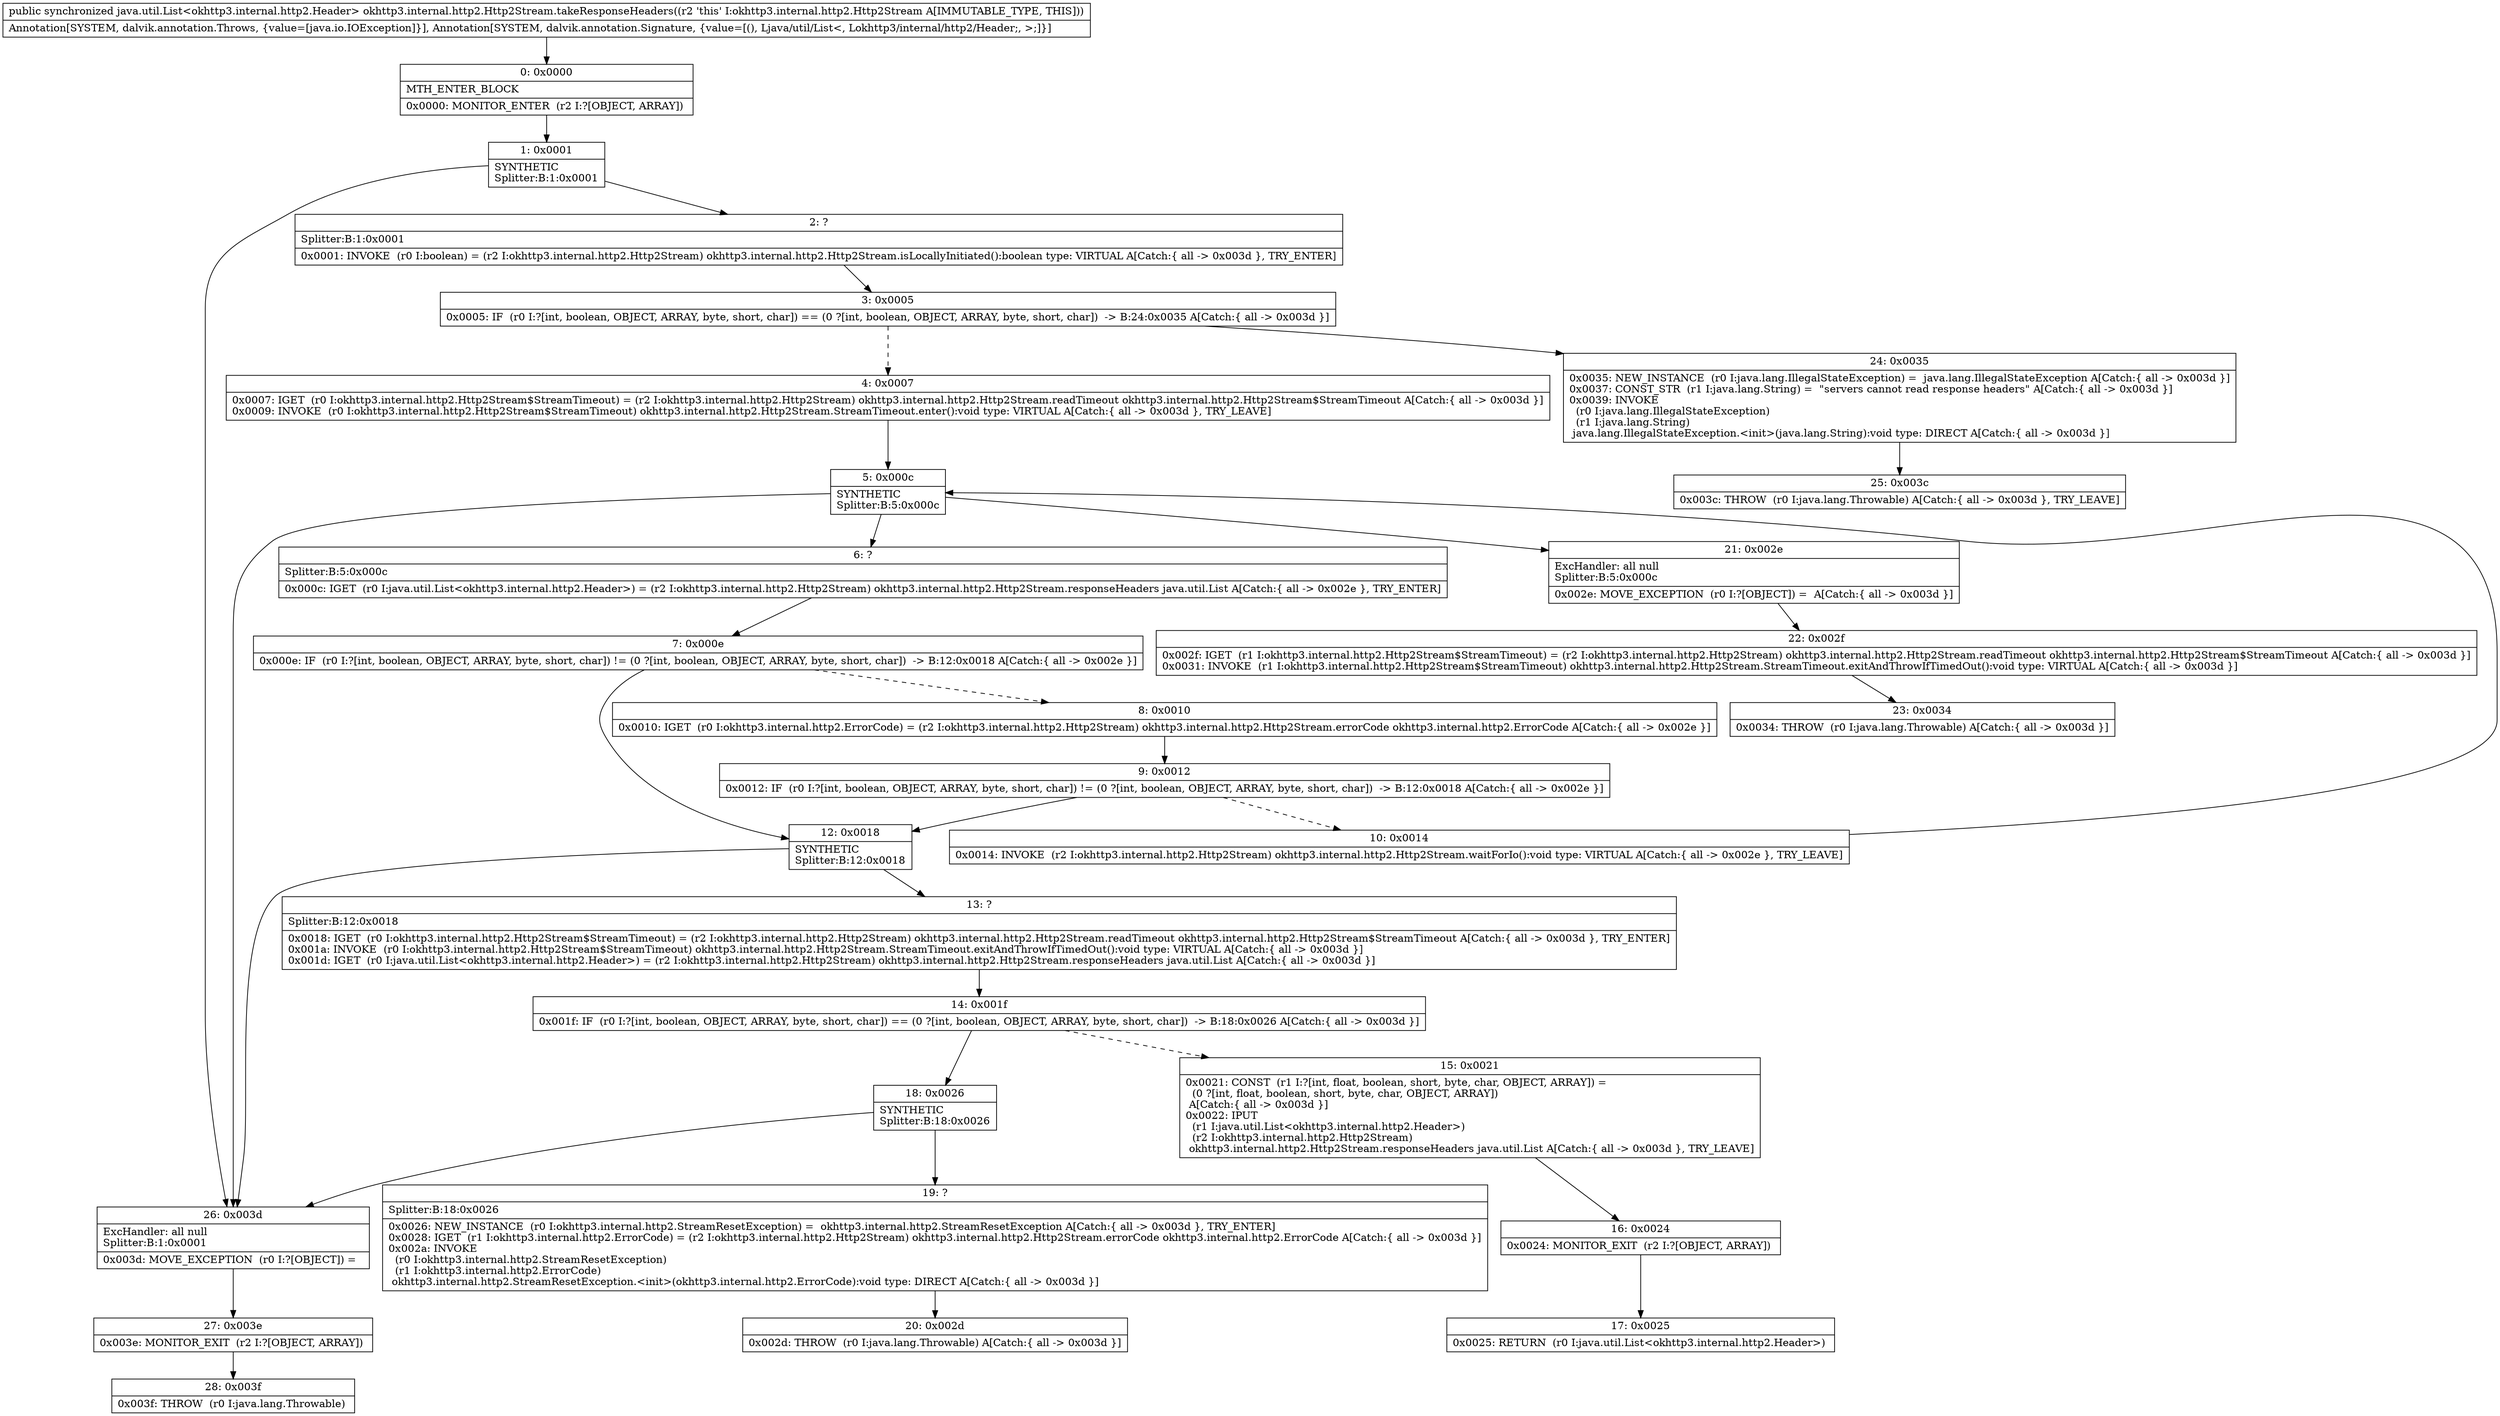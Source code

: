 digraph "CFG forokhttp3.internal.http2.Http2Stream.takeResponseHeaders()Ljava\/util\/List;" {
Node_0 [shape=record,label="{0\:\ 0x0000|MTH_ENTER_BLOCK\l|0x0000: MONITOR_ENTER  (r2 I:?[OBJECT, ARRAY]) \l}"];
Node_1 [shape=record,label="{1\:\ 0x0001|SYNTHETIC\lSplitter:B:1:0x0001\l}"];
Node_2 [shape=record,label="{2\:\ ?|Splitter:B:1:0x0001\l|0x0001: INVOKE  (r0 I:boolean) = (r2 I:okhttp3.internal.http2.Http2Stream) okhttp3.internal.http2.Http2Stream.isLocallyInitiated():boolean type: VIRTUAL A[Catch:\{ all \-\> 0x003d \}, TRY_ENTER]\l}"];
Node_3 [shape=record,label="{3\:\ 0x0005|0x0005: IF  (r0 I:?[int, boolean, OBJECT, ARRAY, byte, short, char]) == (0 ?[int, boolean, OBJECT, ARRAY, byte, short, char])  \-\> B:24:0x0035 A[Catch:\{ all \-\> 0x003d \}]\l}"];
Node_4 [shape=record,label="{4\:\ 0x0007|0x0007: IGET  (r0 I:okhttp3.internal.http2.Http2Stream$StreamTimeout) = (r2 I:okhttp3.internal.http2.Http2Stream) okhttp3.internal.http2.Http2Stream.readTimeout okhttp3.internal.http2.Http2Stream$StreamTimeout A[Catch:\{ all \-\> 0x003d \}]\l0x0009: INVOKE  (r0 I:okhttp3.internal.http2.Http2Stream$StreamTimeout) okhttp3.internal.http2.Http2Stream.StreamTimeout.enter():void type: VIRTUAL A[Catch:\{ all \-\> 0x003d \}, TRY_LEAVE]\l}"];
Node_5 [shape=record,label="{5\:\ 0x000c|SYNTHETIC\lSplitter:B:5:0x000c\l}"];
Node_6 [shape=record,label="{6\:\ ?|Splitter:B:5:0x000c\l|0x000c: IGET  (r0 I:java.util.List\<okhttp3.internal.http2.Header\>) = (r2 I:okhttp3.internal.http2.Http2Stream) okhttp3.internal.http2.Http2Stream.responseHeaders java.util.List A[Catch:\{ all \-\> 0x002e \}, TRY_ENTER]\l}"];
Node_7 [shape=record,label="{7\:\ 0x000e|0x000e: IF  (r0 I:?[int, boolean, OBJECT, ARRAY, byte, short, char]) != (0 ?[int, boolean, OBJECT, ARRAY, byte, short, char])  \-\> B:12:0x0018 A[Catch:\{ all \-\> 0x002e \}]\l}"];
Node_8 [shape=record,label="{8\:\ 0x0010|0x0010: IGET  (r0 I:okhttp3.internal.http2.ErrorCode) = (r2 I:okhttp3.internal.http2.Http2Stream) okhttp3.internal.http2.Http2Stream.errorCode okhttp3.internal.http2.ErrorCode A[Catch:\{ all \-\> 0x002e \}]\l}"];
Node_9 [shape=record,label="{9\:\ 0x0012|0x0012: IF  (r0 I:?[int, boolean, OBJECT, ARRAY, byte, short, char]) != (0 ?[int, boolean, OBJECT, ARRAY, byte, short, char])  \-\> B:12:0x0018 A[Catch:\{ all \-\> 0x002e \}]\l}"];
Node_10 [shape=record,label="{10\:\ 0x0014|0x0014: INVOKE  (r2 I:okhttp3.internal.http2.Http2Stream) okhttp3.internal.http2.Http2Stream.waitForIo():void type: VIRTUAL A[Catch:\{ all \-\> 0x002e \}, TRY_LEAVE]\l}"];
Node_12 [shape=record,label="{12\:\ 0x0018|SYNTHETIC\lSplitter:B:12:0x0018\l}"];
Node_13 [shape=record,label="{13\:\ ?|Splitter:B:12:0x0018\l|0x0018: IGET  (r0 I:okhttp3.internal.http2.Http2Stream$StreamTimeout) = (r2 I:okhttp3.internal.http2.Http2Stream) okhttp3.internal.http2.Http2Stream.readTimeout okhttp3.internal.http2.Http2Stream$StreamTimeout A[Catch:\{ all \-\> 0x003d \}, TRY_ENTER]\l0x001a: INVOKE  (r0 I:okhttp3.internal.http2.Http2Stream$StreamTimeout) okhttp3.internal.http2.Http2Stream.StreamTimeout.exitAndThrowIfTimedOut():void type: VIRTUAL A[Catch:\{ all \-\> 0x003d \}]\l0x001d: IGET  (r0 I:java.util.List\<okhttp3.internal.http2.Header\>) = (r2 I:okhttp3.internal.http2.Http2Stream) okhttp3.internal.http2.Http2Stream.responseHeaders java.util.List A[Catch:\{ all \-\> 0x003d \}]\l}"];
Node_14 [shape=record,label="{14\:\ 0x001f|0x001f: IF  (r0 I:?[int, boolean, OBJECT, ARRAY, byte, short, char]) == (0 ?[int, boolean, OBJECT, ARRAY, byte, short, char])  \-\> B:18:0x0026 A[Catch:\{ all \-\> 0x003d \}]\l}"];
Node_15 [shape=record,label="{15\:\ 0x0021|0x0021: CONST  (r1 I:?[int, float, boolean, short, byte, char, OBJECT, ARRAY]) = \l  (0 ?[int, float, boolean, short, byte, char, OBJECT, ARRAY])\l A[Catch:\{ all \-\> 0x003d \}]\l0x0022: IPUT  \l  (r1 I:java.util.List\<okhttp3.internal.http2.Header\>)\l  (r2 I:okhttp3.internal.http2.Http2Stream)\l okhttp3.internal.http2.Http2Stream.responseHeaders java.util.List A[Catch:\{ all \-\> 0x003d \}, TRY_LEAVE]\l}"];
Node_16 [shape=record,label="{16\:\ 0x0024|0x0024: MONITOR_EXIT  (r2 I:?[OBJECT, ARRAY]) \l}"];
Node_17 [shape=record,label="{17\:\ 0x0025|0x0025: RETURN  (r0 I:java.util.List\<okhttp3.internal.http2.Header\>) \l}"];
Node_18 [shape=record,label="{18\:\ 0x0026|SYNTHETIC\lSplitter:B:18:0x0026\l}"];
Node_19 [shape=record,label="{19\:\ ?|Splitter:B:18:0x0026\l|0x0026: NEW_INSTANCE  (r0 I:okhttp3.internal.http2.StreamResetException) =  okhttp3.internal.http2.StreamResetException A[Catch:\{ all \-\> 0x003d \}, TRY_ENTER]\l0x0028: IGET  (r1 I:okhttp3.internal.http2.ErrorCode) = (r2 I:okhttp3.internal.http2.Http2Stream) okhttp3.internal.http2.Http2Stream.errorCode okhttp3.internal.http2.ErrorCode A[Catch:\{ all \-\> 0x003d \}]\l0x002a: INVOKE  \l  (r0 I:okhttp3.internal.http2.StreamResetException)\l  (r1 I:okhttp3.internal.http2.ErrorCode)\l okhttp3.internal.http2.StreamResetException.\<init\>(okhttp3.internal.http2.ErrorCode):void type: DIRECT A[Catch:\{ all \-\> 0x003d \}]\l}"];
Node_20 [shape=record,label="{20\:\ 0x002d|0x002d: THROW  (r0 I:java.lang.Throwable) A[Catch:\{ all \-\> 0x003d \}]\l}"];
Node_21 [shape=record,label="{21\:\ 0x002e|ExcHandler: all null\lSplitter:B:5:0x000c\l|0x002e: MOVE_EXCEPTION  (r0 I:?[OBJECT]) =  A[Catch:\{ all \-\> 0x003d \}]\l}"];
Node_22 [shape=record,label="{22\:\ 0x002f|0x002f: IGET  (r1 I:okhttp3.internal.http2.Http2Stream$StreamTimeout) = (r2 I:okhttp3.internal.http2.Http2Stream) okhttp3.internal.http2.Http2Stream.readTimeout okhttp3.internal.http2.Http2Stream$StreamTimeout A[Catch:\{ all \-\> 0x003d \}]\l0x0031: INVOKE  (r1 I:okhttp3.internal.http2.Http2Stream$StreamTimeout) okhttp3.internal.http2.Http2Stream.StreamTimeout.exitAndThrowIfTimedOut():void type: VIRTUAL A[Catch:\{ all \-\> 0x003d \}]\l}"];
Node_23 [shape=record,label="{23\:\ 0x0034|0x0034: THROW  (r0 I:java.lang.Throwable) A[Catch:\{ all \-\> 0x003d \}]\l}"];
Node_24 [shape=record,label="{24\:\ 0x0035|0x0035: NEW_INSTANCE  (r0 I:java.lang.IllegalStateException) =  java.lang.IllegalStateException A[Catch:\{ all \-\> 0x003d \}]\l0x0037: CONST_STR  (r1 I:java.lang.String) =  \"servers cannot read response headers\" A[Catch:\{ all \-\> 0x003d \}]\l0x0039: INVOKE  \l  (r0 I:java.lang.IllegalStateException)\l  (r1 I:java.lang.String)\l java.lang.IllegalStateException.\<init\>(java.lang.String):void type: DIRECT A[Catch:\{ all \-\> 0x003d \}]\l}"];
Node_25 [shape=record,label="{25\:\ 0x003c|0x003c: THROW  (r0 I:java.lang.Throwable) A[Catch:\{ all \-\> 0x003d \}, TRY_LEAVE]\l}"];
Node_26 [shape=record,label="{26\:\ 0x003d|ExcHandler: all null\lSplitter:B:1:0x0001\l|0x003d: MOVE_EXCEPTION  (r0 I:?[OBJECT]) =  \l}"];
Node_27 [shape=record,label="{27\:\ 0x003e|0x003e: MONITOR_EXIT  (r2 I:?[OBJECT, ARRAY]) \l}"];
Node_28 [shape=record,label="{28\:\ 0x003f|0x003f: THROW  (r0 I:java.lang.Throwable) \l}"];
MethodNode[shape=record,label="{public synchronized java.util.List\<okhttp3.internal.http2.Header\> okhttp3.internal.http2.Http2Stream.takeResponseHeaders((r2 'this' I:okhttp3.internal.http2.Http2Stream A[IMMUTABLE_TYPE, THIS]))  | Annotation[SYSTEM, dalvik.annotation.Throws, \{value=[java.io.IOException]\}], Annotation[SYSTEM, dalvik.annotation.Signature, \{value=[(), Ljava\/util\/List\<, Lokhttp3\/internal\/http2\/Header;, \>;]\}]\l}"];
MethodNode -> Node_0;
Node_0 -> Node_1;
Node_1 -> Node_2;
Node_1 -> Node_26;
Node_2 -> Node_3;
Node_3 -> Node_4[style=dashed];
Node_3 -> Node_24;
Node_4 -> Node_5;
Node_5 -> Node_6;
Node_5 -> Node_21;
Node_5 -> Node_26;
Node_6 -> Node_7;
Node_7 -> Node_8[style=dashed];
Node_7 -> Node_12;
Node_8 -> Node_9;
Node_9 -> Node_10[style=dashed];
Node_9 -> Node_12;
Node_10 -> Node_5;
Node_12 -> Node_13;
Node_12 -> Node_26;
Node_13 -> Node_14;
Node_14 -> Node_15[style=dashed];
Node_14 -> Node_18;
Node_15 -> Node_16;
Node_16 -> Node_17;
Node_18 -> Node_19;
Node_18 -> Node_26;
Node_19 -> Node_20;
Node_21 -> Node_22;
Node_22 -> Node_23;
Node_24 -> Node_25;
Node_26 -> Node_27;
Node_27 -> Node_28;
}

